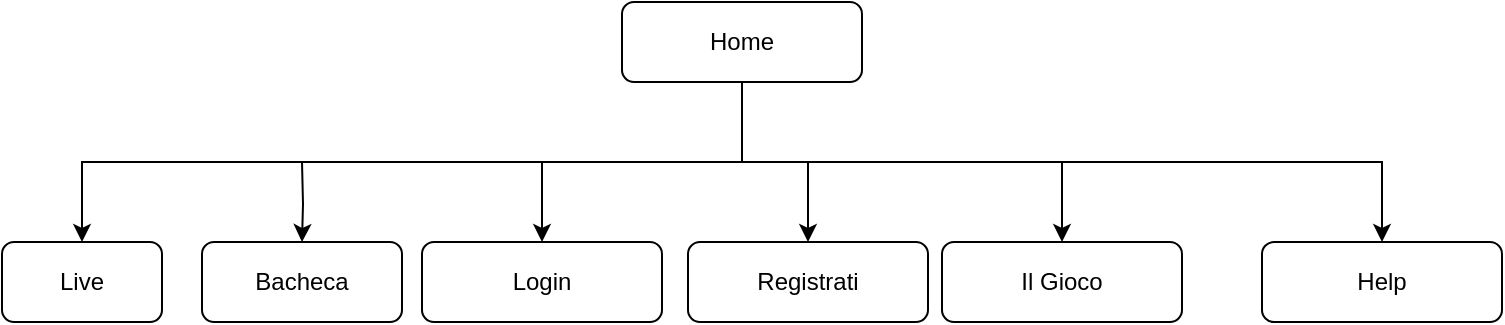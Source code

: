 <mxfile version="12.2.6" type="device" pages="1"><diagram id="3kH2NPrB_doesOO3OI7J" name="Page-1"><mxGraphModel dx="1408" dy="777" grid="1" gridSize="10" guides="1" tooltips="1" connect="1" arrows="1" fold="1" page="1" pageScale="1" pageWidth="827" pageHeight="1169" math="0" shadow="0"><root><mxCell id="0"/><mxCell id="1" parent="0"/><mxCell id="p8-2Iuxs31TjxBzEKIUE-2" value="Login" style="rounded=1;whiteSpace=wrap;html=1;" parent="1" vertex="1"><mxGeometry x="220" y="200" width="120" height="40" as="geometry"/></mxCell><mxCell id="p8-2Iuxs31TjxBzEKIUE-10" style="edgeStyle=orthogonalEdgeStyle;rounded=0;orthogonalLoop=1;jettySize=auto;html=1;exitX=0.5;exitY=1;exitDx=0;exitDy=0;entryX=0.5;entryY=0;entryDx=0;entryDy=0;" parent="1" source="p8-2Iuxs31TjxBzEKIUE-3" target="p8-2Iuxs31TjxBzEKIUE-7" edge="1"><mxGeometry relative="1" as="geometry"/></mxCell><mxCell id="p8-2Iuxs31TjxBzEKIUE-11" style="edgeStyle=orthogonalEdgeStyle;rounded=0;orthogonalLoop=1;jettySize=auto;html=1;exitX=0.5;exitY=1;exitDx=0;exitDy=0;entryX=0.5;entryY=0;entryDx=0;entryDy=0;" parent="1" source="p8-2Iuxs31TjxBzEKIUE-3" target="p8-2Iuxs31TjxBzEKIUE-2" edge="1"><mxGeometry relative="1" as="geometry"/></mxCell><mxCell id="p8-2Iuxs31TjxBzEKIUE-12" style="edgeStyle=orthogonalEdgeStyle;rounded=0;orthogonalLoop=1;jettySize=auto;html=1;exitX=0.5;exitY=1;exitDx=0;exitDy=0;entryX=0.5;entryY=0;entryDx=0;entryDy=0;" parent="1" source="p8-2Iuxs31TjxBzEKIUE-3" target="p8-2Iuxs31TjxBzEKIUE-5" edge="1"><mxGeometry relative="1" as="geometry"/></mxCell><mxCell id="p8-2Iuxs31TjxBzEKIUE-13" style="edgeStyle=orthogonalEdgeStyle;rounded=0;orthogonalLoop=1;jettySize=auto;html=1;exitX=0.5;exitY=1;exitDx=0;exitDy=0;entryX=0.5;entryY=0;entryDx=0;entryDy=0;" parent="1" source="p8-2Iuxs31TjxBzEKIUE-3" target="p8-2Iuxs31TjxBzEKIUE-4" edge="1"><mxGeometry relative="1" as="geometry"/></mxCell><mxCell id="p8-2Iuxs31TjxBzEKIUE-15" style="edgeStyle=orthogonalEdgeStyle;rounded=0;orthogonalLoop=1;jettySize=auto;html=1;exitX=0.5;exitY=1;exitDx=0;exitDy=0;entryX=0.5;entryY=0;entryDx=0;entryDy=0;" parent="1" source="p8-2Iuxs31TjxBzEKIUE-3" target="p8-2Iuxs31TjxBzEKIUE-6" edge="1"><mxGeometry relative="1" as="geometry"/></mxCell><mxCell id="p8-2Iuxs31TjxBzEKIUE-3" value="Home" style="rounded=1;whiteSpace=wrap;html=1;" parent="1" vertex="1"><mxGeometry x="320" y="80" width="120" height="40" as="geometry"/></mxCell><mxCell id="p8-2Iuxs31TjxBzEKIUE-4" value="Il Gioco" style="rounded=1;whiteSpace=wrap;html=1;" parent="1" vertex="1"><mxGeometry x="480" y="200" width="120" height="40" as="geometry"/></mxCell><mxCell id="p8-2Iuxs31TjxBzEKIUE-5" value="Registrati" style="rounded=1;whiteSpace=wrap;html=1;" parent="1" vertex="1"><mxGeometry x="353" y="200" width="120" height="40" as="geometry"/></mxCell><mxCell id="p8-2Iuxs31TjxBzEKIUE-6" value="Help" style="rounded=1;whiteSpace=wrap;html=1;" parent="1" vertex="1"><mxGeometry x="640" y="200" width="120" height="40" as="geometry"/></mxCell><mxCell id="p8-2Iuxs31TjxBzEKIUE-7" value="Live" style="rounded=1;whiteSpace=wrap;html=1;" parent="1" vertex="1"><mxGeometry x="10" y="200" width="80" height="40" as="geometry"/></mxCell><mxCell id="KjY_IH1V2-6yNEO2FQ8M-3" style="edgeStyle=orthogonalEdgeStyle;rounded=0;orthogonalLoop=1;jettySize=auto;html=1;exitX=0.5;exitY=0;exitDx=0;exitDy=0;entryX=0.5;entryY=0;entryDx=0;entryDy=0;" edge="1" parent="1" target="KjY_IH1V2-6yNEO2FQ8M-1"><mxGeometry relative="1" as="geometry"><mxPoint x="160" y="160" as="sourcePoint"/></mxGeometry></mxCell><mxCell id="KjY_IH1V2-6yNEO2FQ8M-1" value="Bacheca" style="rounded=1;whiteSpace=wrap;html=1;" vertex="1" parent="1"><mxGeometry x="110" y="200" width="100" height="40" as="geometry"/></mxCell></root></mxGraphModel></diagram></mxfile>